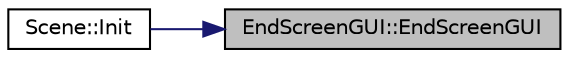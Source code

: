 digraph "EndScreenGUI::EndScreenGUI"
{
 // LATEX_PDF_SIZE
  edge [fontname="Helvetica",fontsize="10",labelfontname="Helvetica",labelfontsize="10"];
  node [fontname="Helvetica",fontsize="10",shape=record];
  rankdir="RL";
  Node1 [label="EndScreenGUI::EndScreenGUI",height=0.2,width=0.4,color="black", fillcolor="grey75", style="filled", fontcolor="black",tooltip="Endscreen constructor."];
  Node1 -> Node2 [dir="back",color="midnightblue",fontsize="10",style="solid",fontname="Helvetica"];
  Node2 [label="Scene::Init",height=0.2,width=0.4,color="black", fillcolor="white", style="filled",URL="$class_scene.html#a0f3009b2ffcd55c44ebb1d571bbdd101",tooltip="Initilises the scene, setting up the terrain and skybox."];
}
